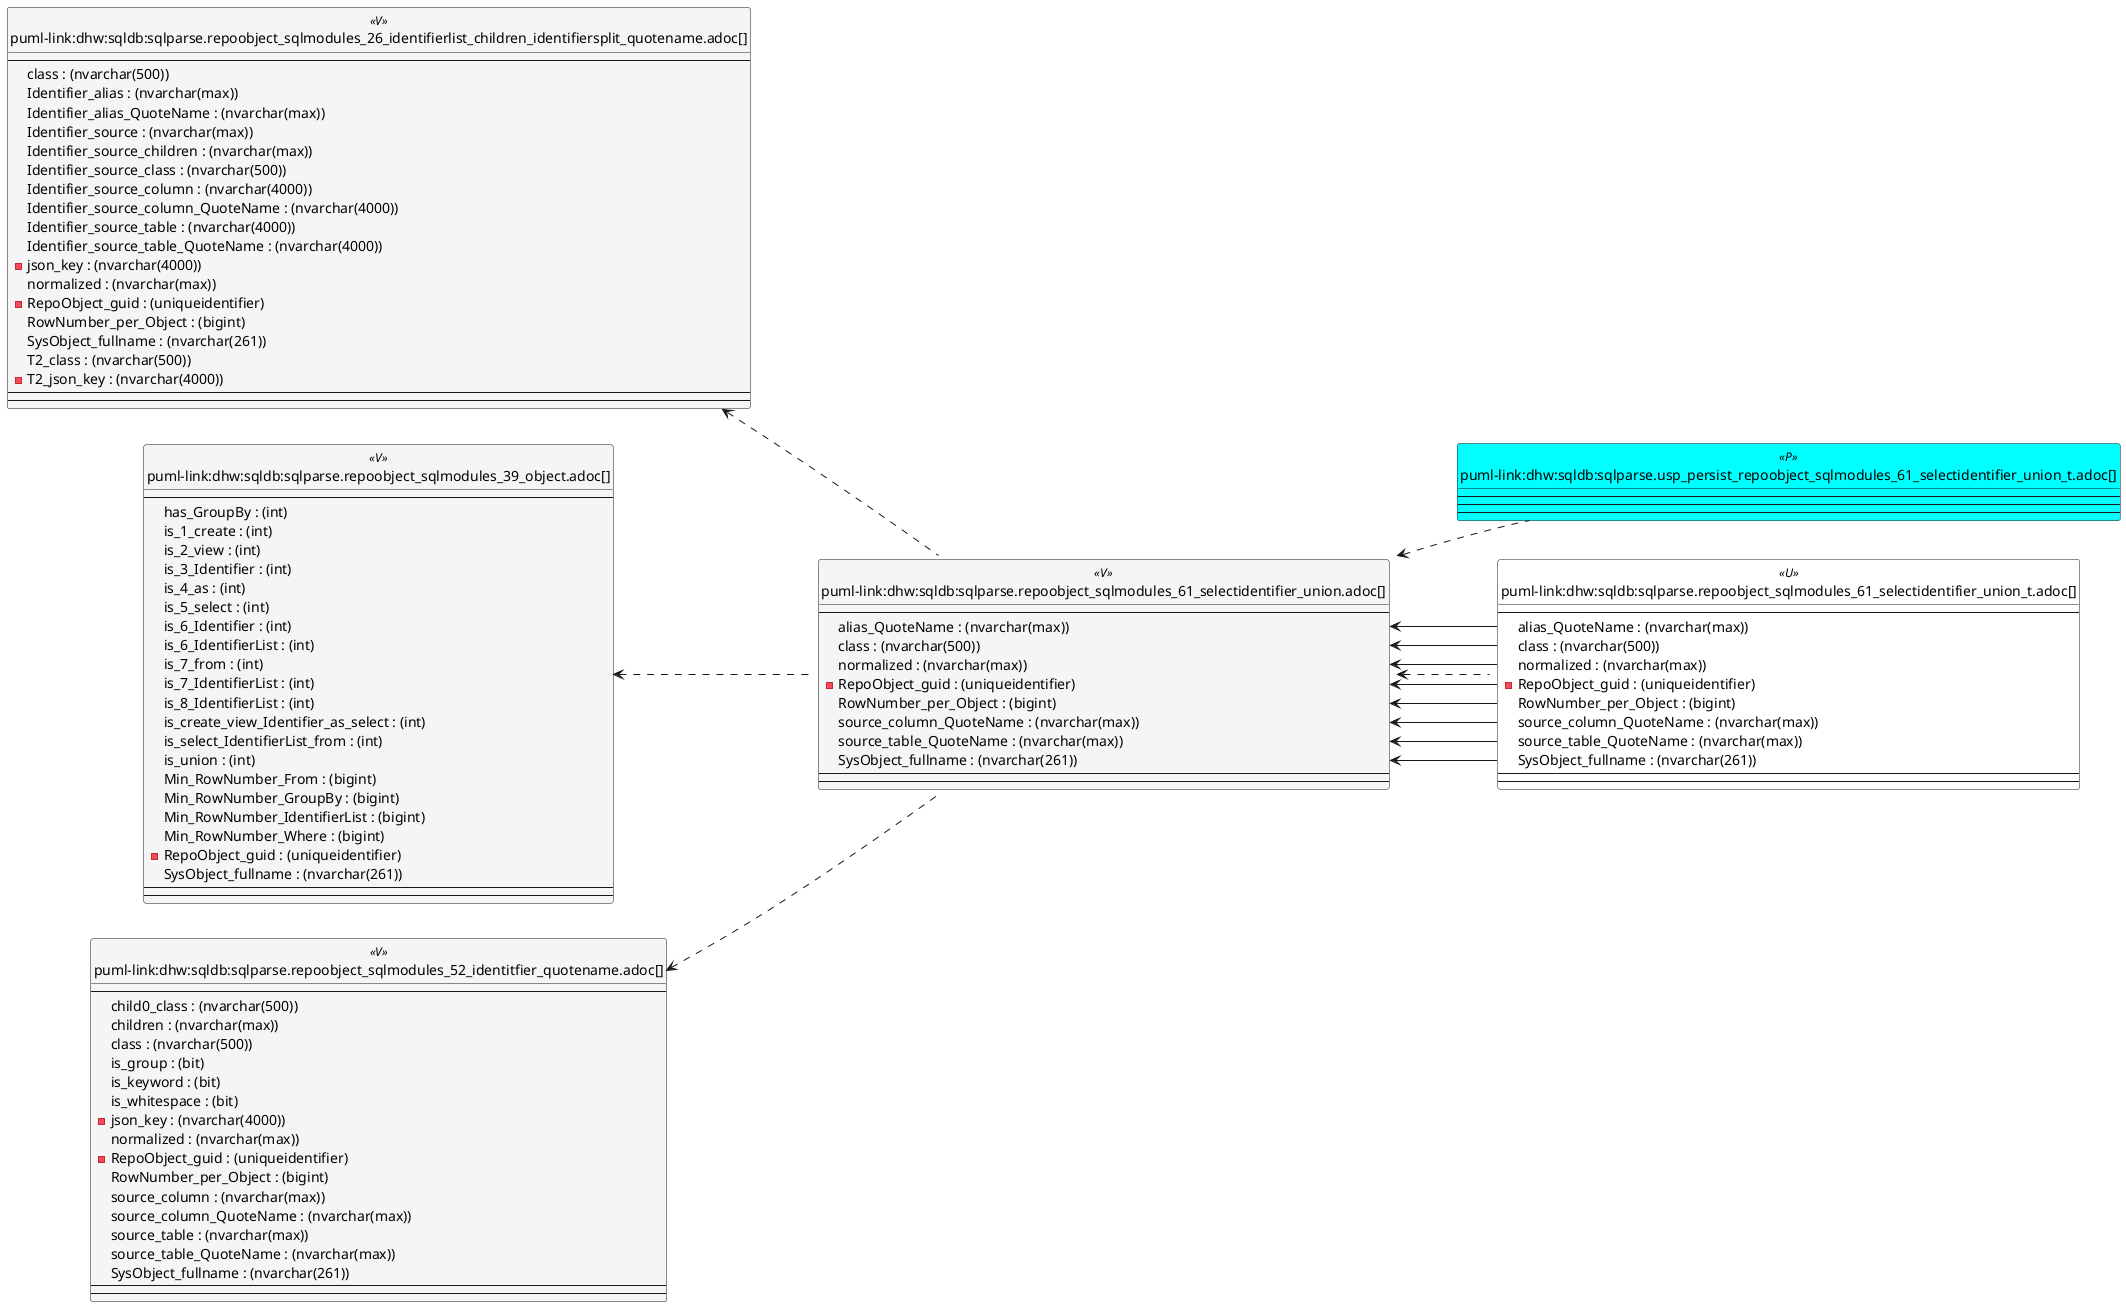 @startuml
left to right direction
'top to bottom direction
hide circle
'avoide "." issues:
set namespaceSeparator none


skinparam class {
  BackgroundColor White
  BackgroundColor<<FN>> Yellow
  BackgroundColor<<FS>> Yellow
  BackgroundColor<<FT>> LightGray
  BackgroundColor<<IF>> Yellow
  BackgroundColor<<IS>> Yellow
  BackgroundColor<<P>> Aqua
  BackgroundColor<<PC>> Aqua
  BackgroundColor<<SN>> Yellow
  BackgroundColor<<SO>> SlateBlue
  BackgroundColor<<TF>> LightGray
  BackgroundColor<<TR>> Tomato
  BackgroundColor<<U>> White
  BackgroundColor<<V>> WhiteSmoke
  BackgroundColor<<X>> Aqua
  BackgroundColor<<external>> AliceBlue
}


entity "puml-link:dhw:sqldb:sqlparse.repoobject_sqlmodules_26_identifierlist_children_identifiersplit_quotename.adoc[]" as sqlparse.RepoObject_SqlModules_26_IdentifierList_children_IdentifierSplit_QuoteName << V >> {
  --
  class : (nvarchar(500))
  Identifier_alias : (nvarchar(max))
  Identifier_alias_QuoteName : (nvarchar(max))
  Identifier_source : (nvarchar(max))
  Identifier_source_children : (nvarchar(max))
  Identifier_source_class : (nvarchar(500))
  Identifier_source_column : (nvarchar(4000))
  Identifier_source_column_QuoteName : (nvarchar(4000))
  Identifier_source_table : (nvarchar(4000))
  Identifier_source_table_QuoteName : (nvarchar(4000))
  - json_key : (nvarchar(4000))
  normalized : (nvarchar(max))
  - RepoObject_guid : (uniqueidentifier)
  RowNumber_per_Object : (bigint)
  SysObject_fullname : (nvarchar(261))
  T2_class : (nvarchar(500))
  - T2_json_key : (nvarchar(4000))
  --
  --
}

entity "puml-link:dhw:sqldb:sqlparse.repoobject_sqlmodules_39_object.adoc[]" as sqlparse.RepoObject_SqlModules_39_object << V >> {
  --
  has_GroupBy : (int)
  is_1_create : (int)
  is_2_view : (int)
  is_3_Identifier : (int)
  is_4_as : (int)
  is_5_select : (int)
  is_6_Identifier : (int)
  is_6_IdentifierList : (int)
  is_7_from : (int)
  is_7_IdentifierList : (int)
  is_8_IdentifierList : (int)
  is_create_view_Identifier_as_select : (int)
  is_select_IdentifierList_from : (int)
  is_union : (int)
  Min_RowNumber_From : (bigint)
  Min_RowNumber_GroupBy : (bigint)
  Min_RowNumber_IdentifierList : (bigint)
  Min_RowNumber_Where : (bigint)
  - RepoObject_guid : (uniqueidentifier)
  SysObject_fullname : (nvarchar(261))
  --
  --
}

entity "puml-link:dhw:sqldb:sqlparse.repoobject_sqlmodules_52_identitfier_quotename.adoc[]" as sqlparse.RepoObject_SqlModules_52_Identitfier_QuoteName << V >> {
  --
  child0_class : (nvarchar(500))
  children : (nvarchar(max))
  class : (nvarchar(500))
  is_group : (bit)
  is_keyword : (bit)
  is_whitespace : (bit)
  - json_key : (nvarchar(4000))
  normalized : (nvarchar(max))
  - RepoObject_guid : (uniqueidentifier)
  RowNumber_per_Object : (bigint)
  source_column : (nvarchar(max))
  source_column_QuoteName : (nvarchar(max))
  source_table : (nvarchar(max))
  source_table_QuoteName : (nvarchar(max))
  SysObject_fullname : (nvarchar(261))
  --
  --
}

entity "puml-link:dhw:sqldb:sqlparse.repoobject_sqlmodules_61_selectidentifier_union.adoc[]" as sqlparse.RepoObject_SqlModules_61_SelectIdentifier_Union << V >> {
  --
  alias_QuoteName : (nvarchar(max))
  class : (nvarchar(500))
  normalized : (nvarchar(max))
  - RepoObject_guid : (uniqueidentifier)
  RowNumber_per_Object : (bigint)
  source_column_QuoteName : (nvarchar(max))
  source_table_QuoteName : (nvarchar(max))
  SysObject_fullname : (nvarchar(261))
  --
  --
}

entity "puml-link:dhw:sqldb:sqlparse.repoobject_sqlmodules_61_selectidentifier_union_t.adoc[]" as sqlparse.RepoObject_SqlModules_61_SelectIdentifier_Union_T << U >> {
  --
  alias_QuoteName : (nvarchar(max))
  class : (nvarchar(500))
  normalized : (nvarchar(max))
  - RepoObject_guid : (uniqueidentifier)
  RowNumber_per_Object : (bigint)
  source_column_QuoteName : (nvarchar(max))
  source_table_QuoteName : (nvarchar(max))
  SysObject_fullname : (nvarchar(261))
  --
  --
}

entity "puml-link:dhw:sqldb:sqlparse.usp_persist_repoobject_sqlmodules_61_selectidentifier_union_t.adoc[]" as sqlparse.usp_PERSIST_RepoObject_SqlModules_61_SelectIdentifier_Union_T << P >> {
  --
  --
  --
}

sqlparse.RepoObject_SqlModules_26_IdentifierList_children_IdentifierSplit_QuoteName <.. sqlparse.RepoObject_SqlModules_61_SelectIdentifier_Union
sqlparse.RepoObject_SqlModules_39_object <.. sqlparse.RepoObject_SqlModules_61_SelectIdentifier_Union
sqlparse.RepoObject_SqlModules_52_Identitfier_QuoteName <.. sqlparse.RepoObject_SqlModules_61_SelectIdentifier_Union
sqlparse.RepoObject_SqlModules_61_SelectIdentifier_Union <.. sqlparse.RepoObject_SqlModules_61_SelectIdentifier_Union_T
sqlparse.RepoObject_SqlModules_61_SelectIdentifier_Union <.. sqlparse.usp_PERSIST_RepoObject_SqlModules_61_SelectIdentifier_Union_T
"sqlparse.RepoObject_SqlModules_61_SelectIdentifier_Union::alias_QuoteName" <-- "sqlparse.RepoObject_SqlModules_61_SelectIdentifier_Union_T::alias_QuoteName"
"sqlparse.RepoObject_SqlModules_61_SelectIdentifier_Union::class" <-- "sqlparse.RepoObject_SqlModules_61_SelectIdentifier_Union_T::class"
"sqlparse.RepoObject_SqlModules_61_SelectIdentifier_Union::normalized" <-- "sqlparse.RepoObject_SqlModules_61_SelectIdentifier_Union_T::normalized"
"sqlparse.RepoObject_SqlModules_61_SelectIdentifier_Union::RepoObject_guid" <-- "sqlparse.RepoObject_SqlModules_61_SelectIdentifier_Union_T::RepoObject_guid"
"sqlparse.RepoObject_SqlModules_61_SelectIdentifier_Union::RowNumber_per_Object" <-- "sqlparse.RepoObject_SqlModules_61_SelectIdentifier_Union_T::RowNumber_per_Object"
"sqlparse.RepoObject_SqlModules_61_SelectIdentifier_Union::source_column_QuoteName" <-- "sqlparse.RepoObject_SqlModules_61_SelectIdentifier_Union_T::source_column_QuoteName"
"sqlparse.RepoObject_SqlModules_61_SelectIdentifier_Union::source_table_QuoteName" <-- "sqlparse.RepoObject_SqlModules_61_SelectIdentifier_Union_T::source_table_QuoteName"
"sqlparse.RepoObject_SqlModules_61_SelectIdentifier_Union::SysObject_fullname" <-- "sqlparse.RepoObject_SqlModules_61_SelectIdentifier_Union_T::SysObject_fullname"
@enduml

